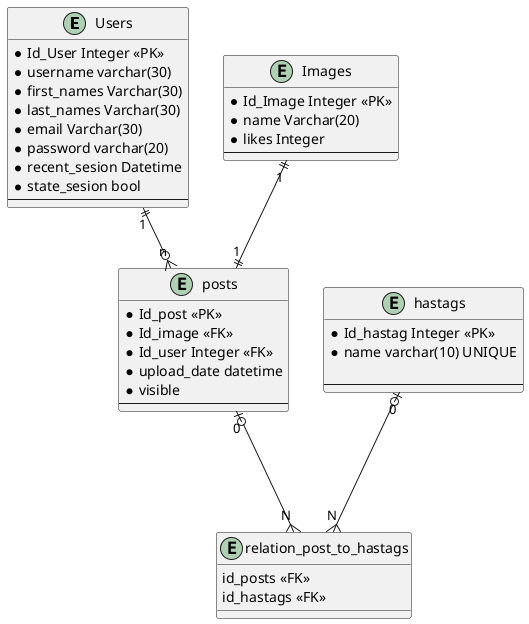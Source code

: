 @startuml

Entity Users{
    *Id_User Integer <<PK>>
    *username varchar(30)
    *first_names Varchar(30)
    *last_names Varchar(30)
    *email Varchar(30)
    *password varchar(20)
    *recent_sesion Datetime
    *state_sesion bool
    --
}

Entity posts  {
    * Id_post <<PK>>
    * Id_image <<FK>>
    * Id_user Integer <<FK>>
    * upload_date datetime
    * visible
    --
}

Entity Images{
    *Id_Image Integer <<PK>>
    *name Varchar(20)
    *likes Integer
    --
}

Entity hastags  {
    * Id_hastag Integer <<PK>>
    * name varchar(10) UNIQUE

    --
}


Entity relation_post_to_hastags{
    id_posts <<FK>>
    id_hastags <<FK>>
}

Users "1" ||--o{ "n" posts
Images "1" ||--|| "1" posts
posts "0" |o---{ "N" relation_post_to_hastags
hastags "0" |o---{ "N" relation_post_to_hastags







@enduml